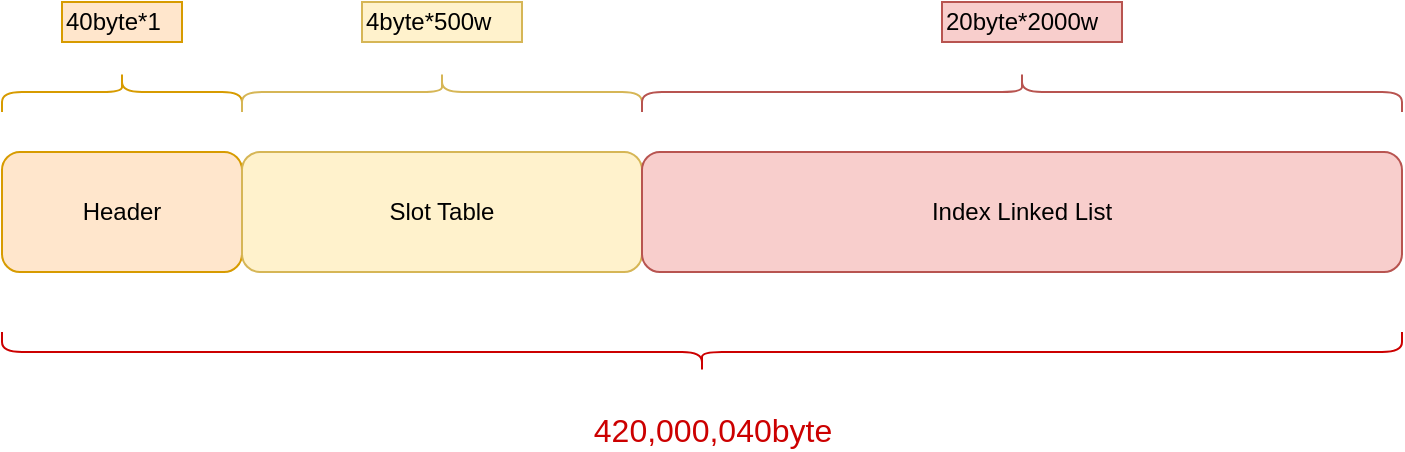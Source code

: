 <mxfile version="10.9.5" type="device"><diagram id="5NhnFjjeQjSQV46TmVVI" name="Page-1"><mxGraphModel dx="946" dy="682" grid="1" gridSize="10" guides="1" tooltips="1" connect="1" arrows="1" fold="1" page="1" pageScale="1" pageWidth="827" pageHeight="1169" math="0" shadow="0"><root><mxCell id="0"/><mxCell id="1" parent="0"/><mxCell id="1SPyq_22NrnceS6sCkD0-1" value="Header" style="rounded=1;whiteSpace=wrap;html=1;fillColor=#ffe6cc;strokeColor=#d79b00;" vertex="1" parent="1"><mxGeometry x="80" y="300" width="120" height="60" as="geometry"/></mxCell><mxCell id="1SPyq_22NrnceS6sCkD0-2" value="Slot Table" style="rounded=1;whiteSpace=wrap;html=1;fillColor=#fff2cc;strokeColor=#d6b656;" vertex="1" parent="1"><mxGeometry x="200" y="300" width="200" height="60" as="geometry"/></mxCell><mxCell id="1SPyq_22NrnceS6sCkD0-3" value="Index Linked List" style="rounded=1;whiteSpace=wrap;html=1;fillColor=#f8cecc;strokeColor=#b85450;" vertex="1" parent="1"><mxGeometry x="400" y="300" width="380" height="60" as="geometry"/></mxCell><mxCell id="1SPyq_22NrnceS6sCkD0-5" value="" style="shape=curlyBracket;whiteSpace=wrap;html=1;rounded=1;direction=south;fillColor=#ffe6cc;strokeColor=#d79b00;" vertex="1" parent="1"><mxGeometry x="80" y="260" width="120" height="20" as="geometry"/></mxCell><mxCell id="1SPyq_22NrnceS6sCkD0-6" value="" style="shape=curlyBracket;whiteSpace=wrap;html=1;rounded=1;direction=south;fillColor=#fff2cc;strokeColor=#d6b656;" vertex="1" parent="1"><mxGeometry x="200" y="260" width="200" height="20" as="geometry"/></mxCell><mxCell id="1SPyq_22NrnceS6sCkD0-7" value="" style="shape=curlyBracket;whiteSpace=wrap;html=1;rounded=1;direction=south;fillColor=#f8cecc;strokeColor=#b85450;" vertex="1" parent="1"><mxGeometry x="400" y="260" width="380" height="20" as="geometry"/></mxCell><mxCell id="1SPyq_22NrnceS6sCkD0-10" value="40byte*1" style="text;html=1;resizable=0;points=[];autosize=1;align=left;verticalAlign=top;spacingTop=-4;fillColor=#ffe6cc;strokeColor=#d79b00;" vertex="1" parent="1"><mxGeometry x="110" y="225" width="60" height="20" as="geometry"/></mxCell><mxCell id="1SPyq_22NrnceS6sCkD0-11" value="4byte*500w" style="text;html=1;resizable=0;points=[];autosize=1;align=left;verticalAlign=top;spacingTop=-4;fillColor=#fff2cc;strokeColor=#d6b656;" vertex="1" parent="1"><mxGeometry x="260" y="225" width="80" height="20" as="geometry"/></mxCell><mxCell id="1SPyq_22NrnceS6sCkD0-12" value="20byte*2000w" style="text;html=1;resizable=0;points=[];autosize=1;align=left;verticalAlign=top;spacingTop=-4;fillColor=#f8cecc;strokeColor=#b85450;" vertex="1" parent="1"><mxGeometry x="550" y="225" width="90" height="20" as="geometry"/></mxCell><mxCell id="1SPyq_22NrnceS6sCkD0-13" value="" style="shape=curlyBracket;whiteSpace=wrap;html=1;rounded=1;direction=north;fillColor=#fff2cc;strokeColor=#CC0000;" vertex="1" parent="1"><mxGeometry x="80" y="390" width="700" height="20" as="geometry"/></mxCell><mxCell id="1SPyq_22NrnceS6sCkD0-14" value="&lt;span style=&quot;font-size: 16px ; white-space: normal ; background-color: rgb(255 , 255 , 255)&quot;&gt;420,000,040byte&lt;/span&gt;" style="text;html=1;resizable=0;points=[];autosize=1;align=center;verticalAlign=top;spacingTop=-4;fontColor=#CC0000;" vertex="1" parent="1"><mxGeometry x="370" y="427" width="130" height="20" as="geometry"/></mxCell></root></mxGraphModel></diagram></mxfile>